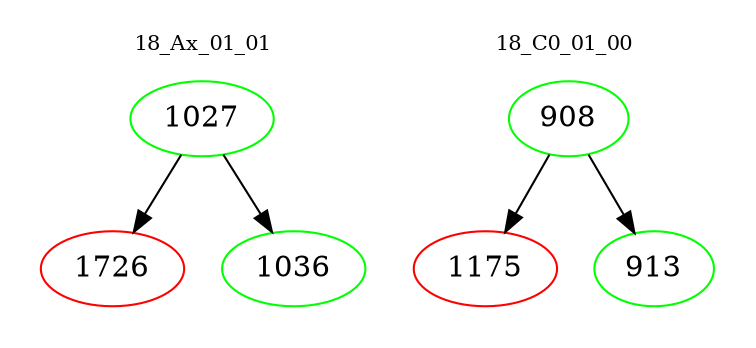 digraph{
subgraph cluster_0 {
color = white
label = "18_Ax_01_01";
fontsize=10;
T0_1027 [label="1027", color="green"]
T0_1027 -> T0_1726 [color="black"]
T0_1726 [label="1726", color="red"]
T0_1027 -> T0_1036 [color="black"]
T0_1036 [label="1036", color="green"]
}
subgraph cluster_1 {
color = white
label = "18_C0_01_00";
fontsize=10;
T1_908 [label="908", color="green"]
T1_908 -> T1_1175 [color="black"]
T1_1175 [label="1175", color="red"]
T1_908 -> T1_913 [color="black"]
T1_913 [label="913", color="green"]
}
}

